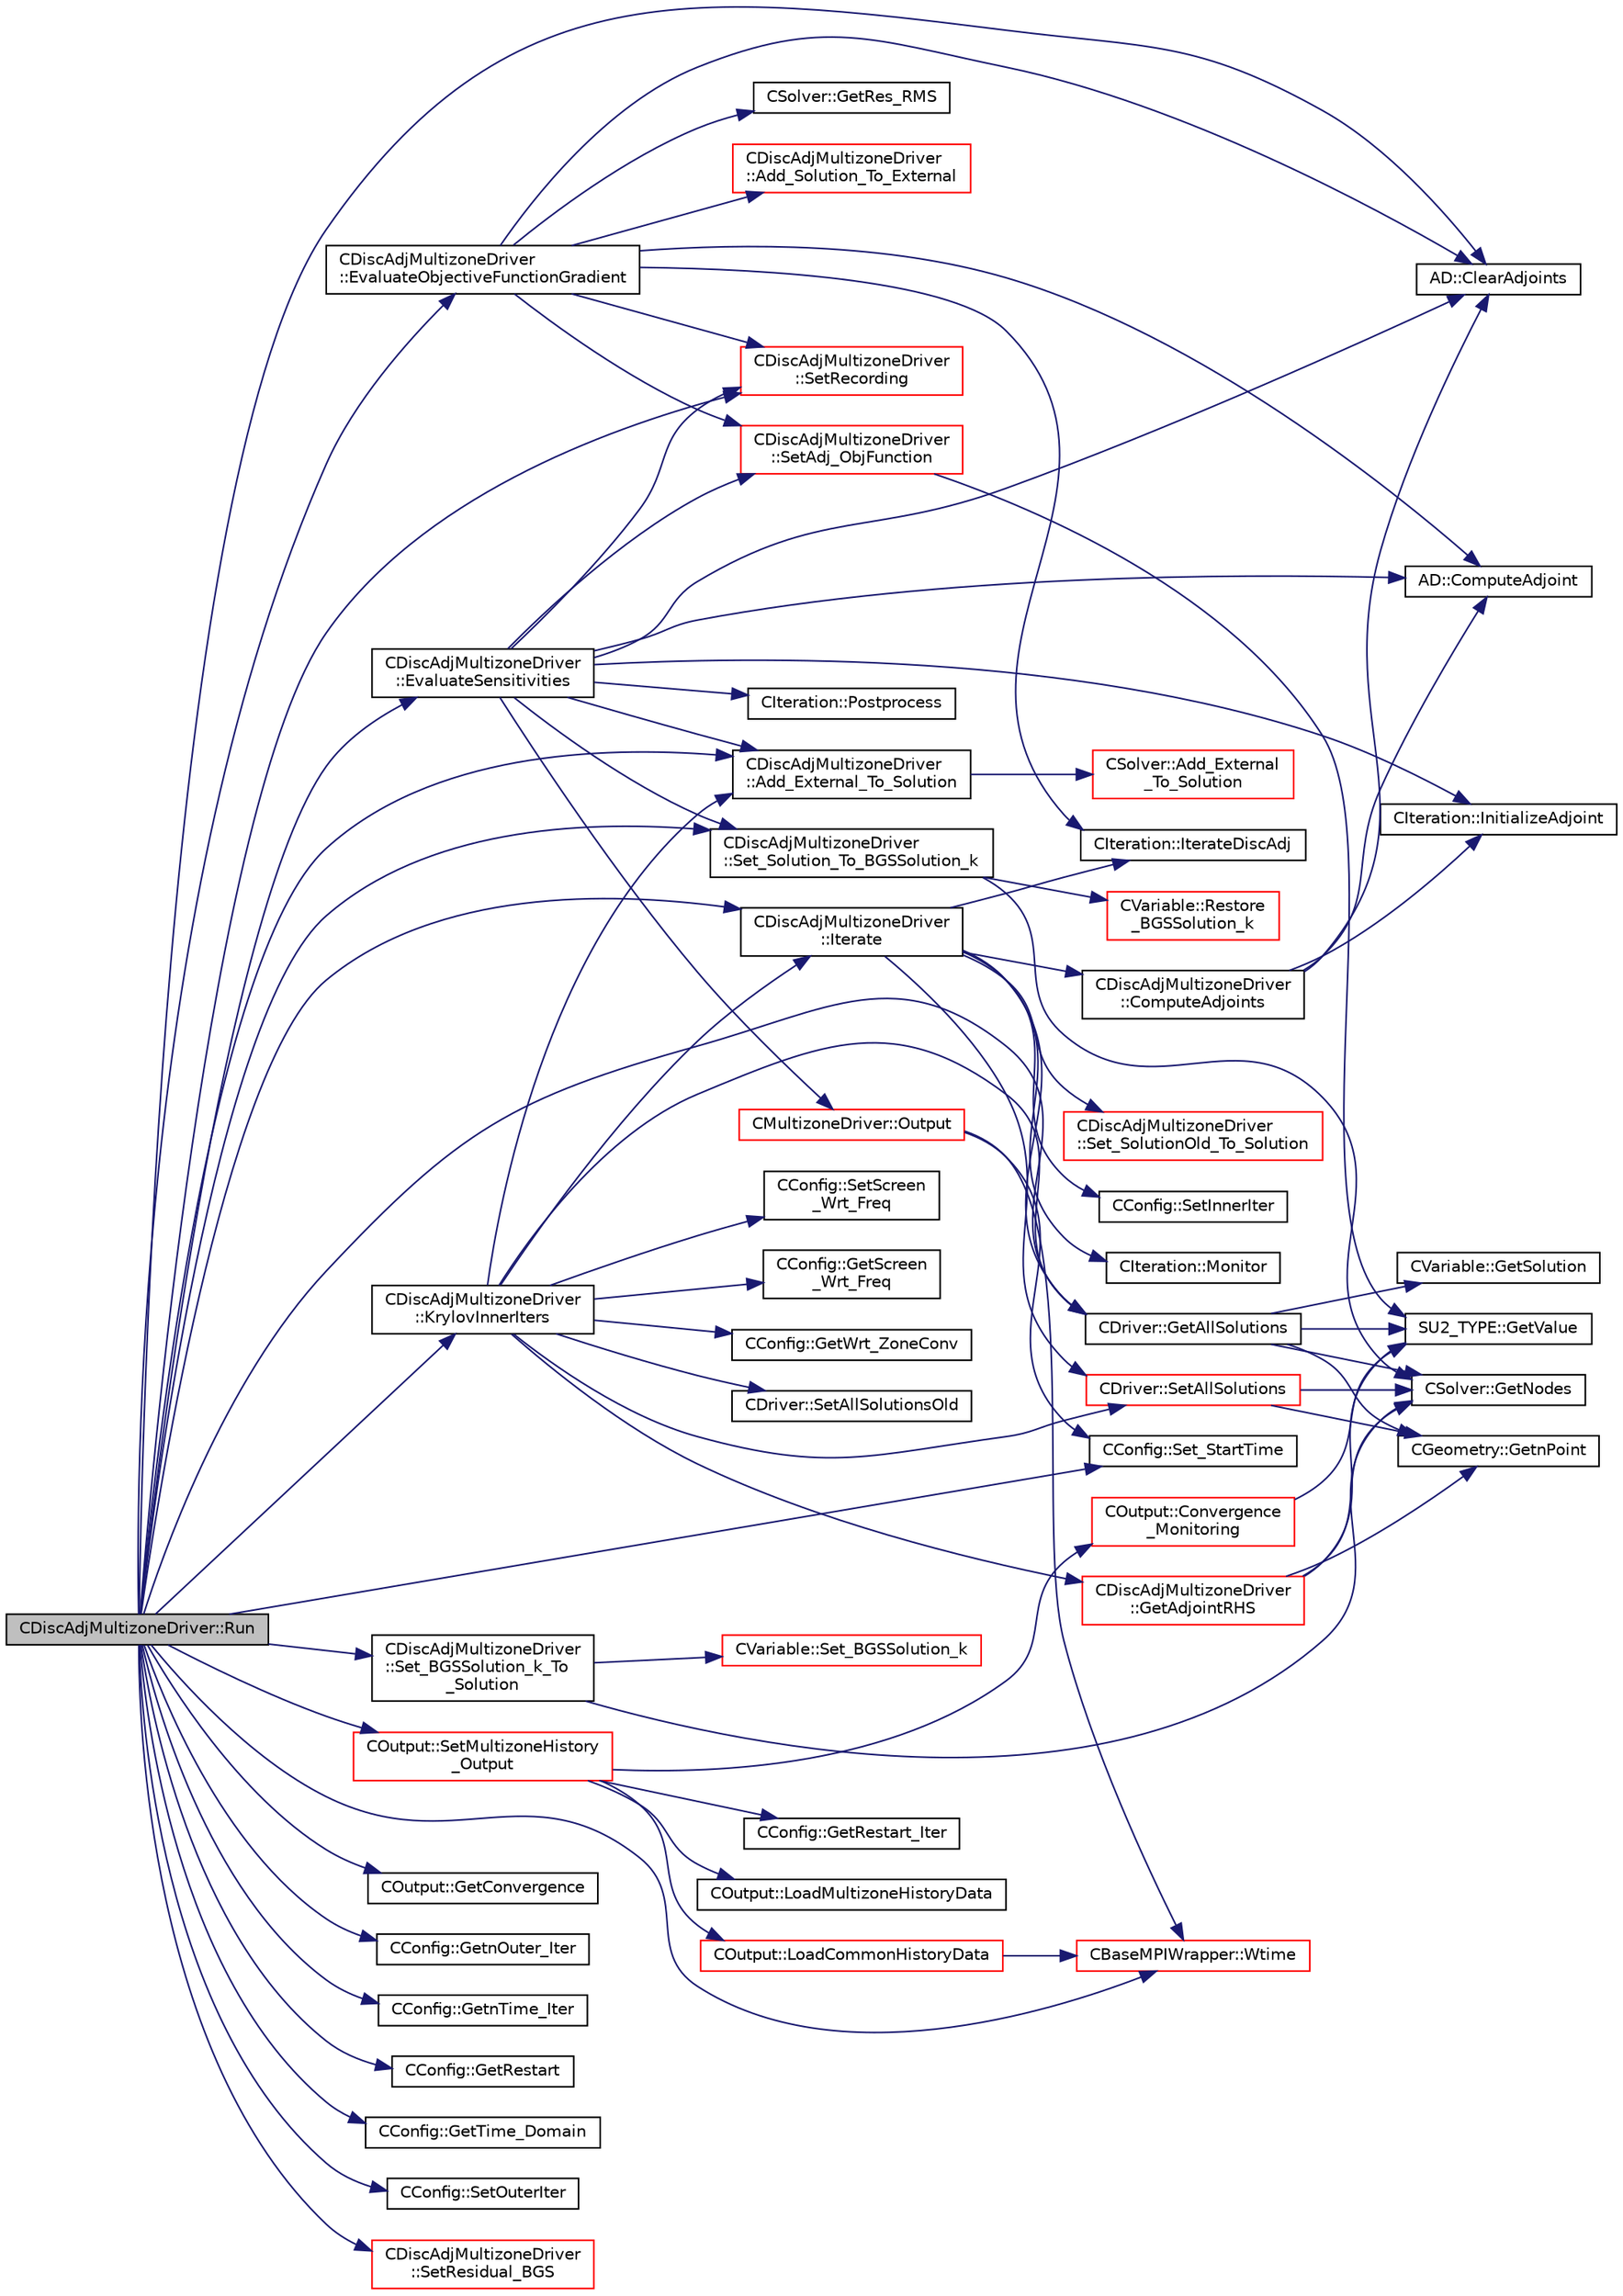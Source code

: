 digraph "CDiscAdjMultizoneDriver::Run"
{
 // LATEX_PDF_SIZE
  edge [fontname="Helvetica",fontsize="10",labelfontname="Helvetica",labelfontsize="10"];
  node [fontname="Helvetica",fontsize="10",shape=record];
  rankdir="LR";
  Node1 [label="CDiscAdjMultizoneDriver::Run",height=0.2,width=0.4,color="black", fillcolor="grey75", style="filled", fontcolor="black",tooltip="[Overload] Run an discrete adjoint update of all solvers within multiple zones."];
  Node1 -> Node2 [color="midnightblue",fontsize="10",style="solid",fontname="Helvetica"];
  Node2 [label="CDiscAdjMultizoneDriver\l::Add_External_To_Solution",height=0.2,width=0.4,color="black", fillcolor="white", style="filled",URL="$classCDiscAdjMultizoneDriver.html#a2cb9b1f8ff31b3a3df43a7ebd415425c",tooltip="Add External_Old vector to Solution."];
  Node2 -> Node3 [color="midnightblue",fontsize="10",style="solid",fontname="Helvetica"];
  Node3 [label="CSolver::Add_External\l_To_Solution",height=0.2,width=0.4,color="red", fillcolor="white", style="filled",URL="$classCSolver.html#a0ece4e9ec78dcbcb3b9d980f01f7b17c",tooltip="Add External to Solution vector."];
  Node1 -> Node8 [color="midnightblue",fontsize="10",style="solid",fontname="Helvetica"];
  Node8 [label="AD::ClearAdjoints",height=0.2,width=0.4,color="black", fillcolor="white", style="filled",URL="$namespaceAD.html#a6ccf47c72e8115f9e31054b4c06271c4",tooltip="Clears the currently stored adjoints but keeps the computational graph."];
  Node1 -> Node9 [color="midnightblue",fontsize="10",style="solid",fontname="Helvetica"];
  Node9 [label="CDiscAdjMultizoneDriver\l::EvaluateObjectiveFunctionGradient",height=0.2,width=0.4,color="black", fillcolor="white", style="filled",URL="$classCDiscAdjMultizoneDriver.html#a7a644ee8fc2141f2083b91afd2cab856",tooltip="Evaluate the gradient of the objective function and add to \"External\"."];
  Node9 -> Node10 [color="midnightblue",fontsize="10",style="solid",fontname="Helvetica"];
  Node10 [label="CDiscAdjMultizoneDriver\l::Add_Solution_To_External",height=0.2,width=0.4,color="red", fillcolor="white", style="filled",URL="$classCDiscAdjMultizoneDriver.html#a438dc32a32e4e453776f9d94f3c64ac9",tooltip="Add Solution vector to External."];
  Node9 -> Node8 [color="midnightblue",fontsize="10",style="solid",fontname="Helvetica"];
  Node9 -> Node15 [color="midnightblue",fontsize="10",style="solid",fontname="Helvetica"];
  Node15 [label="AD::ComputeAdjoint",height=0.2,width=0.4,color="black", fillcolor="white", style="filled",URL="$namespaceAD.html#a02ec06d93629cdd0724d268318d4dfe7",tooltip="Computes the adjoints, i.e. the derivatives of the output with respect to the input variables."];
  Node9 -> Node16 [color="midnightblue",fontsize="10",style="solid",fontname="Helvetica"];
  Node16 [label="CSolver::GetRes_RMS",height=0.2,width=0.4,color="black", fillcolor="white", style="filled",URL="$classCSolver.html#a2e07e4867f2db7ac98c8332c9476c361",tooltip="Get the maximal residual, this is useful for the convergence history."];
  Node9 -> Node17 [color="midnightblue",fontsize="10",style="solid",fontname="Helvetica"];
  Node17 [label="CIteration::IterateDiscAdj",height=0.2,width=0.4,color="black", fillcolor="white", style="filled",URL="$classCIteration.html#a12a5de315a443df924d6ff337ea819f3",tooltip="A virtual member."];
  Node9 -> Node18 [color="midnightblue",fontsize="10",style="solid",fontname="Helvetica"];
  Node18 [label="CDiscAdjMultizoneDriver\l::SetAdj_ObjFunction",height=0.2,width=0.4,color="red", fillcolor="white", style="filled",URL="$classCDiscAdjMultizoneDriver.html#a87bb701d98c2be2f71d8752925815e43",tooltip="Initialize the adjoint value of the objective function."];
  Node18 -> Node20 [color="midnightblue",fontsize="10",style="solid",fontname="Helvetica"];
  Node20 [label="SU2_TYPE::GetValue",height=0.2,width=0.4,color="black", fillcolor="white", style="filled",URL="$namespaceSU2__TYPE.html#adf52a59d6f4e578f7915ec9abbf7cb22",tooltip="Get the (primitive) value of the datatype (needs to be specialized for active types)."];
  Node9 -> Node22 [color="midnightblue",fontsize="10",style="solid",fontname="Helvetica"];
  Node22 [label="CDiscAdjMultizoneDriver\l::SetRecording",height=0.2,width=0.4,color="red", fillcolor="white", style="filled",URL="$classCDiscAdjMultizoneDriver.html#a6858d2798084ac58973760b98cbc268d",tooltip="Record one iteration of the primal problem within each zone."];
  Node1 -> Node295 [color="midnightblue",fontsize="10",style="solid",fontname="Helvetica"];
  Node295 [label="CDiscAdjMultizoneDriver\l::EvaluateSensitivities",height=0.2,width=0.4,color="black", fillcolor="white", style="filled",URL="$classCDiscAdjMultizoneDriver.html#a9d998fae109427a1061069800ad931c3",tooltip="Evaluate sensitivites for the current adjoint solution and output files."];
  Node295 -> Node2 [color="midnightblue",fontsize="10",style="solid",fontname="Helvetica"];
  Node295 -> Node8 [color="midnightblue",fontsize="10",style="solid",fontname="Helvetica"];
  Node295 -> Node15 [color="midnightblue",fontsize="10",style="solid",fontname="Helvetica"];
  Node295 -> Node296 [color="midnightblue",fontsize="10",style="solid",fontname="Helvetica"];
  Node296 [label="CIteration::InitializeAdjoint",height=0.2,width=0.4,color="black", fillcolor="white", style="filled",URL="$classCIteration.html#a18fa7f7314e6b88f8c69e4fee4ba0f11",tooltip=" "];
  Node295 -> Node297 [color="midnightblue",fontsize="10",style="solid",fontname="Helvetica"];
  Node297 [label="CMultizoneDriver::Output",height=0.2,width=0.4,color="red", fillcolor="white", style="filled",URL="$classCMultizoneDriver.html#ad9b12dc5194755d1a06023898b056bcb",tooltip="Output the solution in solution file."];
  Node297 -> Node299 [color="midnightblue",fontsize="10",style="solid",fontname="Helvetica"];
  Node299 [label="CConfig::Set_StartTime",height=0.2,width=0.4,color="black", fillcolor="white", style="filled",URL="$classCConfig.html#aedf3896a475f7729d217dfe27f6da3e8",tooltip="Set the start time to track a phase of the code (preprocessing, compute, output)."];
  Node297 -> Node258 [color="midnightblue",fontsize="10",style="solid",fontname="Helvetica"];
  Node258 [label="CBaseMPIWrapper::Wtime",height=0.2,width=0.4,color="red", fillcolor="white", style="filled",URL="$classCBaseMPIWrapper.html#adcf32aa628d4b515e8835bc5c56fbf08",tooltip=" "];
  Node295 -> Node355 [color="midnightblue",fontsize="10",style="solid",fontname="Helvetica"];
  Node355 [label="CIteration::Postprocess",height=0.2,width=0.4,color="black", fillcolor="white", style="filled",URL="$classCIteration.html#ad306d277e9a09f6e6c6d08590aa234a6",tooltip="A virtual member."];
  Node295 -> Node356 [color="midnightblue",fontsize="10",style="solid",fontname="Helvetica"];
  Node356 [label="CDiscAdjMultizoneDriver\l::Set_Solution_To_BGSSolution_k",height=0.2,width=0.4,color="black", fillcolor="white", style="filled",URL="$classCDiscAdjMultizoneDriver.html#a34a0cbc7038b9cf16d5aeab16c4c06f0",tooltip="Puts BGSSolution_k back into Solution."];
  Node356 -> Node357 [color="midnightblue",fontsize="10",style="solid",fontname="Helvetica"];
  Node357 [label="CSolver::GetNodes",height=0.2,width=0.4,color="black", fillcolor="white", style="filled",URL="$classCSolver.html#af3198e52a2ea377bb765647b5e697197",tooltip="Allow outside access to the nodes of the solver, containing conservatives, primitives,..."];
  Node356 -> Node358 [color="midnightblue",fontsize="10",style="solid",fontname="Helvetica"];
  Node358 [label="CVariable::Restore\l_BGSSolution_k",height=0.2,width=0.4,color="red", fillcolor="white", style="filled",URL="$classCVariable.html#a042bec6e97bf376a7c7b0dccf25418f4",tooltip="Restore the previous BGS subiteration to solution."];
  Node295 -> Node18 [color="midnightblue",fontsize="10",style="solid",fontname="Helvetica"];
  Node295 -> Node22 [color="midnightblue",fontsize="10",style="solid",fontname="Helvetica"];
  Node1 -> Node359 [color="midnightblue",fontsize="10",style="solid",fontname="Helvetica"];
  Node359 [label="CDriver::GetAllSolutions",height=0.2,width=0.4,color="black", fillcolor="white", style="filled",URL="$classCDriver.html#a0501df3d3cf150fc74e2a4f8c2c2dae8",tooltip="Get the solution of all solvers (adjoint or primal) in a zone."];
  Node359 -> Node357 [color="midnightblue",fontsize="10",style="solid",fontname="Helvetica"];
  Node359 -> Node96 [color="midnightblue",fontsize="10",style="solid",fontname="Helvetica"];
  Node96 [label="CGeometry::GetnPoint",height=0.2,width=0.4,color="black", fillcolor="white", style="filled",URL="$classCGeometry.html#a275fb07cd99ab79d7a04b4862280169d",tooltip="Get number of points."];
  Node359 -> Node13 [color="midnightblue",fontsize="10",style="solid",fontname="Helvetica"];
  Node13 [label="CVariable::GetSolution",height=0.2,width=0.4,color="black", fillcolor="white", style="filled",URL="$classCVariable.html#a261483e39c23c1de7cb9aea7e917c121",tooltip="Get the solution."];
  Node359 -> Node20 [color="midnightblue",fontsize="10",style="solid",fontname="Helvetica"];
  Node1 -> Node262 [color="midnightblue",fontsize="10",style="solid",fontname="Helvetica"];
  Node262 [label="COutput::GetConvergence",height=0.2,width=0.4,color="black", fillcolor="white", style="filled",URL="$classCOutput.html#a585498dfa05e2c633f5e556220ce1fa2",tooltip="Get convergence of the problem."];
  Node1 -> Node278 [color="midnightblue",fontsize="10",style="solid",fontname="Helvetica"];
  Node278 [label="CConfig::GetnOuter_Iter",height=0.2,width=0.4,color="black", fillcolor="white", style="filled",URL="$classCConfig.html#a898cd36650fcc3a639c12e9b8ab8373a",tooltip="Get the number of outer iterations."];
  Node1 -> Node97 [color="midnightblue",fontsize="10",style="solid",fontname="Helvetica"];
  Node97 [label="CConfig::GetnTime_Iter",height=0.2,width=0.4,color="black", fillcolor="white", style="filled",URL="$classCConfig.html#a22b101932c391aea5173975130f488fd",tooltip="Get the number of time iterations."];
  Node1 -> Node282 [color="midnightblue",fontsize="10",style="solid",fontname="Helvetica"];
  Node282 [label="CConfig::GetRestart",height=0.2,width=0.4,color="black", fillcolor="white", style="filled",URL="$classCConfig.html#ae55bdae4e8b4e61fd07a857005cc6799",tooltip="Provides the restart information."];
  Node1 -> Node284 [color="midnightblue",fontsize="10",style="solid",fontname="Helvetica"];
  Node284 [label="CConfig::GetTime_Domain",height=0.2,width=0.4,color="black", fillcolor="white", style="filled",URL="$classCConfig.html#a85d2e3cf43b77c63642c40c235b853f3",tooltip="Check if the multizone problem is solved for time domain."];
  Node1 -> Node360 [color="midnightblue",fontsize="10",style="solid",fontname="Helvetica"];
  Node360 [label="CDiscAdjMultizoneDriver\l::Iterate",height=0.2,width=0.4,color="black", fillcolor="white", style="filled",URL="$classCDiscAdjMultizoneDriver.html#a0e412d3476c8552ca4bd13cb4f050e0f",tooltip="Run one inner iteration for a given zone."];
  Node360 -> Node361 [color="midnightblue",fontsize="10",style="solid",fontname="Helvetica"];
  Node361 [label="CDiscAdjMultizoneDriver\l::ComputeAdjoints",height=0.2,width=0.4,color="black", fillcolor="white", style="filled",URL="$classCDiscAdjMultizoneDriver.html#a1f5b9fcca6fa5bc7d34ec6ef98cd609b",tooltip="Summary of all routines to evaluate the adjoints in iZone."];
  Node361 -> Node8 [color="midnightblue",fontsize="10",style="solid",fontname="Helvetica"];
  Node361 -> Node15 [color="midnightblue",fontsize="10",style="solid",fontname="Helvetica"];
  Node361 -> Node296 [color="midnightblue",fontsize="10",style="solid",fontname="Helvetica"];
  Node360 -> Node359 [color="midnightblue",fontsize="10",style="solid",fontname="Helvetica"];
  Node360 -> Node17 [color="midnightblue",fontsize="10",style="solid",fontname="Helvetica"];
  Node360 -> Node362 [color="midnightblue",fontsize="10",style="solid",fontname="Helvetica"];
  Node362 [label="CIteration::Monitor",height=0.2,width=0.4,color="black", fillcolor="white", style="filled",URL="$classCIteration.html#adce4676bfff578335787fdb9437f1d00",tooltip="A virtual member."];
  Node360 -> Node363 [color="midnightblue",fontsize="10",style="solid",fontname="Helvetica"];
  Node363 [label="CDiscAdjMultizoneDriver\l::Set_SolutionOld_To_Solution",height=0.2,width=0.4,color="red", fillcolor="white", style="filled",URL="$classCDiscAdjMultizoneDriver.html#abb2b3f33c2f47bbd861c24bf0ff2efc0",tooltip="Puts Solution into SolutionOld."];
  Node360 -> Node366 [color="midnightblue",fontsize="10",style="solid",fontname="Helvetica"];
  Node366 [label="CDriver::SetAllSolutions",height=0.2,width=0.4,color="red", fillcolor="white", style="filled",URL="$classCDriver.html#a837665d06bbba72637c54cd7316d766c",tooltip="Set the solution of all solvers (adjoint or primal) in a zone."];
  Node366 -> Node357 [color="midnightblue",fontsize="10",style="solid",fontname="Helvetica"];
  Node366 -> Node96 [color="midnightblue",fontsize="10",style="solid",fontname="Helvetica"];
  Node360 -> Node368 [color="midnightblue",fontsize="10",style="solid",fontname="Helvetica"];
  Node368 [label="CConfig::SetInnerIter",height=0.2,width=0.4,color="black", fillcolor="white", style="filled",URL="$classCConfig.html#af57608dd44a9211af952763a67cbb2dc",tooltip="Set the current FSI iteration number."];
  Node1 -> Node369 [color="midnightblue",fontsize="10",style="solid",fontname="Helvetica"];
  Node369 [label="CDiscAdjMultizoneDriver\l::KrylovInnerIters",height=0.2,width=0.4,color="black", fillcolor="white", style="filled",URL="$classCDiscAdjMultizoneDriver.html#a9b6405abc0dbfc7983bc133af9fa2aed",tooltip="Run inner iterations using a Krylov method (GMRES atm)."];
  Node369 -> Node2 [color="midnightblue",fontsize="10",style="solid",fontname="Helvetica"];
  Node369 -> Node370 [color="midnightblue",fontsize="10",style="solid",fontname="Helvetica"];
  Node370 [label="CDiscAdjMultizoneDriver\l::GetAdjointRHS",height=0.2,width=0.4,color="red", fillcolor="white", style="filled",URL="$classCDiscAdjMultizoneDriver.html#ad319021721d154498e7d25c771a5c7d9",tooltip="Get the external of all adjoint solvers in a zone."];
  Node370 -> Node357 [color="midnightblue",fontsize="10",style="solid",fontname="Helvetica"];
  Node370 -> Node96 [color="midnightblue",fontsize="10",style="solid",fontname="Helvetica"];
  Node370 -> Node20 [color="midnightblue",fontsize="10",style="solid",fontname="Helvetica"];
  Node369 -> Node359 [color="midnightblue",fontsize="10",style="solid",fontname="Helvetica"];
  Node369 -> Node283 [color="midnightblue",fontsize="10",style="solid",fontname="Helvetica"];
  Node283 [label="CConfig::GetScreen\l_Wrt_Freq",height=0.2,width=0.4,color="black", fillcolor="white", style="filled",URL="$classCConfig.html#ad43daa81fef55ee2c14498294308bad5",tooltip="GetScreen_Wrt_Freq_Inner."];
  Node369 -> Node285 [color="midnightblue",fontsize="10",style="solid",fontname="Helvetica"];
  Node285 [label="CConfig::GetWrt_ZoneConv",height=0.2,width=0.4,color="black", fillcolor="white", style="filled",URL="$classCConfig.html#ad582083684567aa2c65deefb06525656",tooltip="Check if the convergence history of each individual zone is written to screen."];
  Node369 -> Node360 [color="midnightblue",fontsize="10",style="solid",fontname="Helvetica"];
  Node369 -> Node366 [color="midnightblue",fontsize="10",style="solid",fontname="Helvetica"];
  Node369 -> Node371 [color="midnightblue",fontsize="10",style="solid",fontname="Helvetica"];
  Node371 [label="CDriver::SetAllSolutionsOld",height=0.2,width=0.4,color="black", fillcolor="white", style="filled",URL="$classCDriver.html#a43dfd563d3a0f2128d81933e64606e51",tooltip="Set the \"old solution\" of all solvers (adjoint or primal) in a zone."];
  Node369 -> Node372 [color="midnightblue",fontsize="10",style="solid",fontname="Helvetica"];
  Node372 [label="CConfig::SetScreen\l_Wrt_Freq",height=0.2,width=0.4,color="black", fillcolor="white", style="filled",URL="$classCConfig.html#aca8df1acf650a0419fd773b3dc07dc8d",tooltip="SetScreen_Wrt_Freq_Inner."];
  Node1 -> Node373 [color="midnightblue",fontsize="10",style="solid",fontname="Helvetica"];
  Node373 [label="CDiscAdjMultizoneDriver\l::Set_BGSSolution_k_To\l_Solution",height=0.2,width=0.4,color="black", fillcolor="white", style="filled",URL="$classCDiscAdjMultizoneDriver.html#a42400d5fc2e9be45a7b1770c6f9beb84",tooltip="Puts Solution into BGSSolution_k."];
  Node373 -> Node357 [color="midnightblue",fontsize="10",style="solid",fontname="Helvetica"];
  Node373 -> Node374 [color="midnightblue",fontsize="10",style="solid",fontname="Helvetica"];
  Node374 [label="CVariable::Set_BGSSolution_k",height=0.2,width=0.4,color="red", fillcolor="white", style="filled",URL="$classCVariable.html#aa47456564bac33106a460be201d4c843",tooltip="Set the value of the solution in the previous BGS subiteration."];
  Node1 -> Node356 [color="midnightblue",fontsize="10",style="solid",fontname="Helvetica"];
  Node1 -> Node299 [color="midnightblue",fontsize="10",style="solid",fontname="Helvetica"];
  Node1 -> Node375 [color="midnightblue",fontsize="10",style="solid",fontname="Helvetica"];
  Node375 [label="COutput::SetMultizoneHistory\l_Output",height=0.2,width=0.4,color="red", fillcolor="white", style="filled",URL="$classCOutput.html#a15b0776bd2ed68b43e3c0bd3b9b56490",tooltip=" "];
  Node375 -> Node249 [color="midnightblue",fontsize="10",style="solid",fontname="Helvetica"];
  Node249 [label="COutput::Convergence\l_Monitoring",height=0.2,width=0.4,color="red", fillcolor="white", style="filled",URL="$classCOutput.html#ad6a512715652bcf82c907b92da4302b8",tooltip="Monitor the convergence of an output field."];
  Node249 -> Node20 [color="midnightblue",fontsize="10",style="solid",fontname="Helvetica"];
  Node375 -> Node253 [color="midnightblue",fontsize="10",style="solid",fontname="Helvetica"];
  Node253 [label="CConfig::GetRestart_Iter",height=0.2,width=0.4,color="black", fillcolor="white", style="filled",URL="$classCConfig.html#aeca467e3a7c02d72b28ade957614035c",tooltip="Get the restart iteration."];
  Node375 -> Node254 [color="midnightblue",fontsize="10",style="solid",fontname="Helvetica"];
  Node254 [label="COutput::LoadCommonHistoryData",height=0.2,width=0.4,color="red", fillcolor="white", style="filled",URL="$classCOutput.html#a6babc71093859506fc4ff953467b376f",tooltip="Load values of the history fields common for all solvers."];
  Node254 -> Node258 [color="midnightblue",fontsize="10",style="solid",fontname="Helvetica"];
  Node375 -> Node376 [color="midnightblue",fontsize="10",style="solid",fontname="Helvetica"];
  Node376 [label="COutput::LoadMultizoneHistoryData",height=0.2,width=0.4,color="black", fillcolor="white", style="filled",URL="$classCOutput.html#a59eb1973bd9d26d607030acfd11b0eb4",tooltip="Load the multizone history output field values."];
  Node1 -> Node377 [color="midnightblue",fontsize="10",style="solid",fontname="Helvetica"];
  Node377 [label="CConfig::SetOuterIter",height=0.2,width=0.4,color="black", fillcolor="white", style="filled",URL="$classCConfig.html#a83b944512ee75c2997399e9ab39bd2db",tooltip="Set the current FSI iteration number."];
  Node1 -> Node22 [color="midnightblue",fontsize="10",style="solid",fontname="Helvetica"];
  Node1 -> Node378 [color="midnightblue",fontsize="10",style="solid",fontname="Helvetica"];
  Node378 [label="CDiscAdjMultizoneDriver\l::SetResidual_BGS",height=0.2,width=0.4,color="red", fillcolor="white", style="filled",URL="$classCDiscAdjMultizoneDriver.html#a0376ab7c0cb40fa091ff34d3b99e597c",tooltip="Compute BGS residuals."];
  Node1 -> Node258 [color="midnightblue",fontsize="10",style="solid",fontname="Helvetica"];
}
